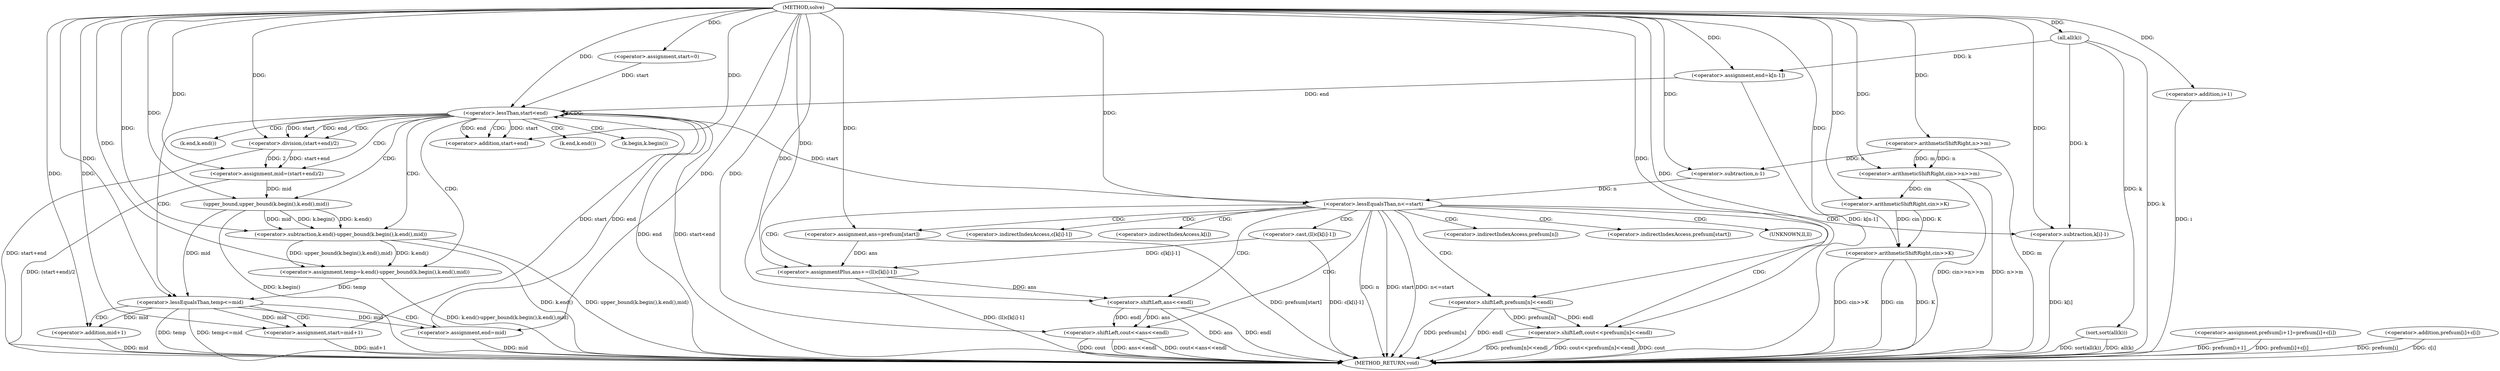 digraph "solve" {  
"1000170" [label = "(METHOD,solve)" ]
"1000289" [label = "(METHOD_RETURN,void)" ]
"1000174" [label = "(<operator>.arithmeticShiftRight,cin>>n>>m)" ]
"1000183" [label = "(<operator>.arithmeticShiftRight,cin>>K)" ]
"1000187" [label = "(<operator>.arithmeticShiftRight,cin>>K)" ]
"1000190" [label = "(<operator>.assignment,prefsum[i+1]=prefsum[i]+c[i])" ]
"1000203" [label = "(sort,sort(all(k)))" ]
"1000207" [label = "(<operator>.assignment,start=0)" ]
"1000211" [label = "(<operator>.assignment,end=k[n-1])" ]
"1000219" [label = "(<operator>.lessThan,start<end)" ]
"1000254" [label = "(<operator>.lessEqualsThan,n<=start)" ]
"1000176" [label = "(<operator>.arithmeticShiftRight,n>>m)" ]
"1000196" [label = "(<operator>.addition,prefsum[i]+c[i])" ]
"1000204" [label = "(all,all(k))" ]
"1000224" [label = "(<operator>.assignment,mid=(start+end)/2)" ]
"1000232" [label = "(<operator>.assignment,temp=k.end()-upper_bound(k.begin(),k.end(),mid))" ]
"1000258" [label = "(<operator>.shiftLeft,cout<<prefsum[n]<<endl)" ]
"1000193" [label = "(<operator>.addition,i+1)" ]
"1000215" [label = "(<operator>.subtraction,n-1)" ]
"1000241" [label = "(<operator>.lessEqualsThan,temp<=mid)" ]
"1000244" [label = "(<operator>.assignment,end=mid)" ]
"1000268" [label = "(<operator>.assignment,ans=prefsum[start])" ]
"1000273" [label = "(<operator>.assignmentPlus,ans+=(ll)c[k[i]-1])" ]
"1000284" [label = "(<operator>.shiftLeft,cout<<ans<<endl)" ]
"1000226" [label = "(<operator>.division,(start+end)/2)" ]
"1000234" [label = "(<operator>.subtraction,k.end()-upper_bound(k.begin(),k.end(),mid))" ]
"1000248" [label = "(<operator>.assignment,start=mid+1)" ]
"1000260" [label = "(<operator>.shiftLeft,prefsum[n]<<endl)" ]
"1000227" [label = "(<operator>.addition,start+end)" ]
"1000236" [label = "(upper_bound,upper_bound(k.begin(),k.end(),mid))" ]
"1000275" [label = "(<operator>.cast,(ll)c[k[i]-1])" ]
"1000286" [label = "(<operator>.shiftLeft,ans<<endl)" ]
"1000250" [label = "(<operator>.addition,mid+1)" ]
"1000279" [label = "(<operator>.subtraction,k[i]-1)" ]
"1000235" [label = "(k.end,k.end())" ]
"1000261" [label = "(<operator>.indirectIndexAccess,prefsum[n])" ]
"1000270" [label = "(<operator>.indirectIndexAccess,prefsum[start])" ]
"1000237" [label = "(k.begin,k.begin())" ]
"1000238" [label = "(k.end,k.end())" ]
"1000276" [label = "(UNKNOWN,ll,ll)" ]
"1000277" [label = "(<operator>.indirectIndexAccess,c[k[i]-1])" ]
"1000280" [label = "(<operator>.indirectIndexAccess,k[i])" ]
  "1000176" -> "1000289"  [ label = "DDG: m"] 
  "1000174" -> "1000289"  [ label = "DDG: n>>m"] 
  "1000174" -> "1000289"  [ label = "DDG: cin>>n>>m"] 
  "1000187" -> "1000289"  [ label = "DDG: cin"] 
  "1000187" -> "1000289"  [ label = "DDG: K"] 
  "1000187" -> "1000289"  [ label = "DDG: cin>>K"] 
  "1000193" -> "1000289"  [ label = "DDG: i"] 
  "1000190" -> "1000289"  [ label = "DDG: prefsum[i+1]"] 
  "1000196" -> "1000289"  [ label = "DDG: prefsum[i]"] 
  "1000196" -> "1000289"  [ label = "DDG: c[i]"] 
  "1000190" -> "1000289"  [ label = "DDG: prefsum[i]+c[i]"] 
  "1000204" -> "1000289"  [ label = "DDG: k"] 
  "1000203" -> "1000289"  [ label = "DDG: all(k)"] 
  "1000203" -> "1000289"  [ label = "DDG: sort(all(k))"] 
  "1000211" -> "1000289"  [ label = "DDG: k[n-1]"] 
  "1000219" -> "1000289"  [ label = "DDG: end"] 
  "1000219" -> "1000289"  [ label = "DDG: start<end"] 
  "1000254" -> "1000289"  [ label = "DDG: n"] 
  "1000254" -> "1000289"  [ label = "DDG: start"] 
  "1000254" -> "1000289"  [ label = "DDG: n<=start"] 
  "1000268" -> "1000289"  [ label = "DDG: prefsum[start]"] 
  "1000279" -> "1000289"  [ label = "DDG: k[i]"] 
  "1000275" -> "1000289"  [ label = "DDG: c[k[i]-1]"] 
  "1000273" -> "1000289"  [ label = "DDG: (ll)c[k[i]-1]"] 
  "1000284" -> "1000289"  [ label = "DDG: cout"] 
  "1000286" -> "1000289"  [ label = "DDG: ans"] 
  "1000286" -> "1000289"  [ label = "DDG: endl"] 
  "1000284" -> "1000289"  [ label = "DDG: ans<<endl"] 
  "1000284" -> "1000289"  [ label = "DDG: cout<<ans<<endl"] 
  "1000258" -> "1000289"  [ label = "DDG: cout"] 
  "1000260" -> "1000289"  [ label = "DDG: prefsum[n]"] 
  "1000260" -> "1000289"  [ label = "DDG: endl"] 
  "1000258" -> "1000289"  [ label = "DDG: prefsum[n]<<endl"] 
  "1000258" -> "1000289"  [ label = "DDG: cout<<prefsum[n]<<endl"] 
  "1000226" -> "1000289"  [ label = "DDG: start+end"] 
  "1000224" -> "1000289"  [ label = "DDG: (start+end)/2"] 
  "1000234" -> "1000289"  [ label = "DDG: k.end()"] 
  "1000236" -> "1000289"  [ label = "DDG: k.begin()"] 
  "1000234" -> "1000289"  [ label = "DDG: upper_bound(k.begin(),k.end(),mid)"] 
  "1000232" -> "1000289"  [ label = "DDG: k.end()-upper_bound(k.begin(),k.end(),mid)"] 
  "1000241" -> "1000289"  [ label = "DDG: temp"] 
  "1000241" -> "1000289"  [ label = "DDG: temp<=mid"] 
  "1000250" -> "1000289"  [ label = "DDG: mid"] 
  "1000248" -> "1000289"  [ label = "DDG: mid+1"] 
  "1000244" -> "1000289"  [ label = "DDG: mid"] 
  "1000170" -> "1000207"  [ label = "DDG: "] 
  "1000204" -> "1000211"  [ label = "DDG: k"] 
  "1000170" -> "1000174"  [ label = "DDG: "] 
  "1000176" -> "1000174"  [ label = "DDG: m"] 
  "1000176" -> "1000174"  [ label = "DDG: n"] 
  "1000174" -> "1000183"  [ label = "DDG: cin"] 
  "1000170" -> "1000183"  [ label = "DDG: "] 
  "1000183" -> "1000187"  [ label = "DDG: cin"] 
  "1000170" -> "1000187"  [ label = "DDG: "] 
  "1000183" -> "1000187"  [ label = "DDG: K"] 
  "1000204" -> "1000203"  [ label = "DDG: k"] 
  "1000170" -> "1000211"  [ label = "DDG: "] 
  "1000170" -> "1000176"  [ label = "DDG: "] 
  "1000170" -> "1000204"  [ label = "DDG: "] 
  "1000207" -> "1000219"  [ label = "DDG: start"] 
  "1000248" -> "1000219"  [ label = "DDG: start"] 
  "1000170" -> "1000219"  [ label = "DDG: "] 
  "1000211" -> "1000219"  [ label = "DDG: end"] 
  "1000244" -> "1000219"  [ label = "DDG: end"] 
  "1000226" -> "1000224"  [ label = "DDG: 2"] 
  "1000226" -> "1000224"  [ label = "DDG: start+end"] 
  "1000234" -> "1000232"  [ label = "DDG: k.end()"] 
  "1000234" -> "1000232"  [ label = "DDG: upper_bound(k.begin(),k.end(),mid)"] 
  "1000215" -> "1000254"  [ label = "DDG: n"] 
  "1000170" -> "1000254"  [ label = "DDG: "] 
  "1000219" -> "1000254"  [ label = "DDG: start"] 
  "1000170" -> "1000193"  [ label = "DDG: "] 
  "1000176" -> "1000215"  [ label = "DDG: n"] 
  "1000170" -> "1000215"  [ label = "DDG: "] 
  "1000170" -> "1000224"  [ label = "DDG: "] 
  "1000170" -> "1000232"  [ label = "DDG: "] 
  "1000241" -> "1000244"  [ label = "DDG: mid"] 
  "1000170" -> "1000244"  [ label = "DDG: "] 
  "1000170" -> "1000258"  [ label = "DDG: "] 
  "1000260" -> "1000258"  [ label = "DDG: prefsum[n]"] 
  "1000260" -> "1000258"  [ label = "DDG: endl"] 
  "1000275" -> "1000273"  [ label = "DDG: c[k[i]-1]"] 
  "1000219" -> "1000226"  [ label = "DDG: start"] 
  "1000170" -> "1000226"  [ label = "DDG: "] 
  "1000219" -> "1000226"  [ label = "DDG: end"] 
  "1000236" -> "1000234"  [ label = "DDG: k.end()"] 
  "1000170" -> "1000234"  [ label = "DDG: "] 
  "1000236" -> "1000234"  [ label = "DDG: mid"] 
  "1000236" -> "1000234"  [ label = "DDG: k.begin()"] 
  "1000232" -> "1000241"  [ label = "DDG: temp"] 
  "1000170" -> "1000241"  [ label = "DDG: "] 
  "1000236" -> "1000241"  [ label = "DDG: mid"] 
  "1000170" -> "1000248"  [ label = "DDG: "] 
  "1000241" -> "1000248"  [ label = "DDG: mid"] 
  "1000170" -> "1000260"  [ label = "DDG: "] 
  "1000170" -> "1000268"  [ label = "DDG: "] 
  "1000268" -> "1000273"  [ label = "DDG: ans"] 
  "1000170" -> "1000273"  [ label = "DDG: "] 
  "1000170" -> "1000284"  [ label = "DDG: "] 
  "1000286" -> "1000284"  [ label = "DDG: ans"] 
  "1000286" -> "1000284"  [ label = "DDG: endl"] 
  "1000219" -> "1000227"  [ label = "DDG: start"] 
  "1000170" -> "1000227"  [ label = "DDG: "] 
  "1000219" -> "1000227"  [ label = "DDG: end"] 
  "1000170" -> "1000236"  [ label = "DDG: "] 
  "1000224" -> "1000236"  [ label = "DDG: mid"] 
  "1000273" -> "1000286"  [ label = "DDG: ans"] 
  "1000170" -> "1000286"  [ label = "DDG: "] 
  "1000241" -> "1000250"  [ label = "DDG: mid"] 
  "1000170" -> "1000250"  [ label = "DDG: "] 
  "1000204" -> "1000279"  [ label = "DDG: k"] 
  "1000170" -> "1000279"  [ label = "DDG: "] 
  "1000219" -> "1000238"  [ label = "CDG: "] 
  "1000219" -> "1000227"  [ label = "CDG: "] 
  "1000219" -> "1000219"  [ label = "CDG: "] 
  "1000219" -> "1000236"  [ label = "CDG: "] 
  "1000219" -> "1000234"  [ label = "CDG: "] 
  "1000219" -> "1000235"  [ label = "CDG: "] 
  "1000219" -> "1000237"  [ label = "CDG: "] 
  "1000219" -> "1000224"  [ label = "CDG: "] 
  "1000219" -> "1000241"  [ label = "CDG: "] 
  "1000219" -> "1000226"  [ label = "CDG: "] 
  "1000219" -> "1000232"  [ label = "CDG: "] 
  "1000254" -> "1000258"  [ label = "CDG: "] 
  "1000254" -> "1000286"  [ label = "CDG: "] 
  "1000254" -> "1000268"  [ label = "CDG: "] 
  "1000254" -> "1000276"  [ label = "CDG: "] 
  "1000254" -> "1000260"  [ label = "CDG: "] 
  "1000254" -> "1000277"  [ label = "CDG: "] 
  "1000254" -> "1000261"  [ label = "CDG: "] 
  "1000254" -> "1000284"  [ label = "CDG: "] 
  "1000254" -> "1000280"  [ label = "CDG: "] 
  "1000254" -> "1000273"  [ label = "CDG: "] 
  "1000254" -> "1000270"  [ label = "CDG: "] 
  "1000254" -> "1000279"  [ label = "CDG: "] 
  "1000254" -> "1000275"  [ label = "CDG: "] 
  "1000241" -> "1000244"  [ label = "CDG: "] 
  "1000241" -> "1000250"  [ label = "CDG: "] 
  "1000241" -> "1000248"  [ label = "CDG: "] 
}
